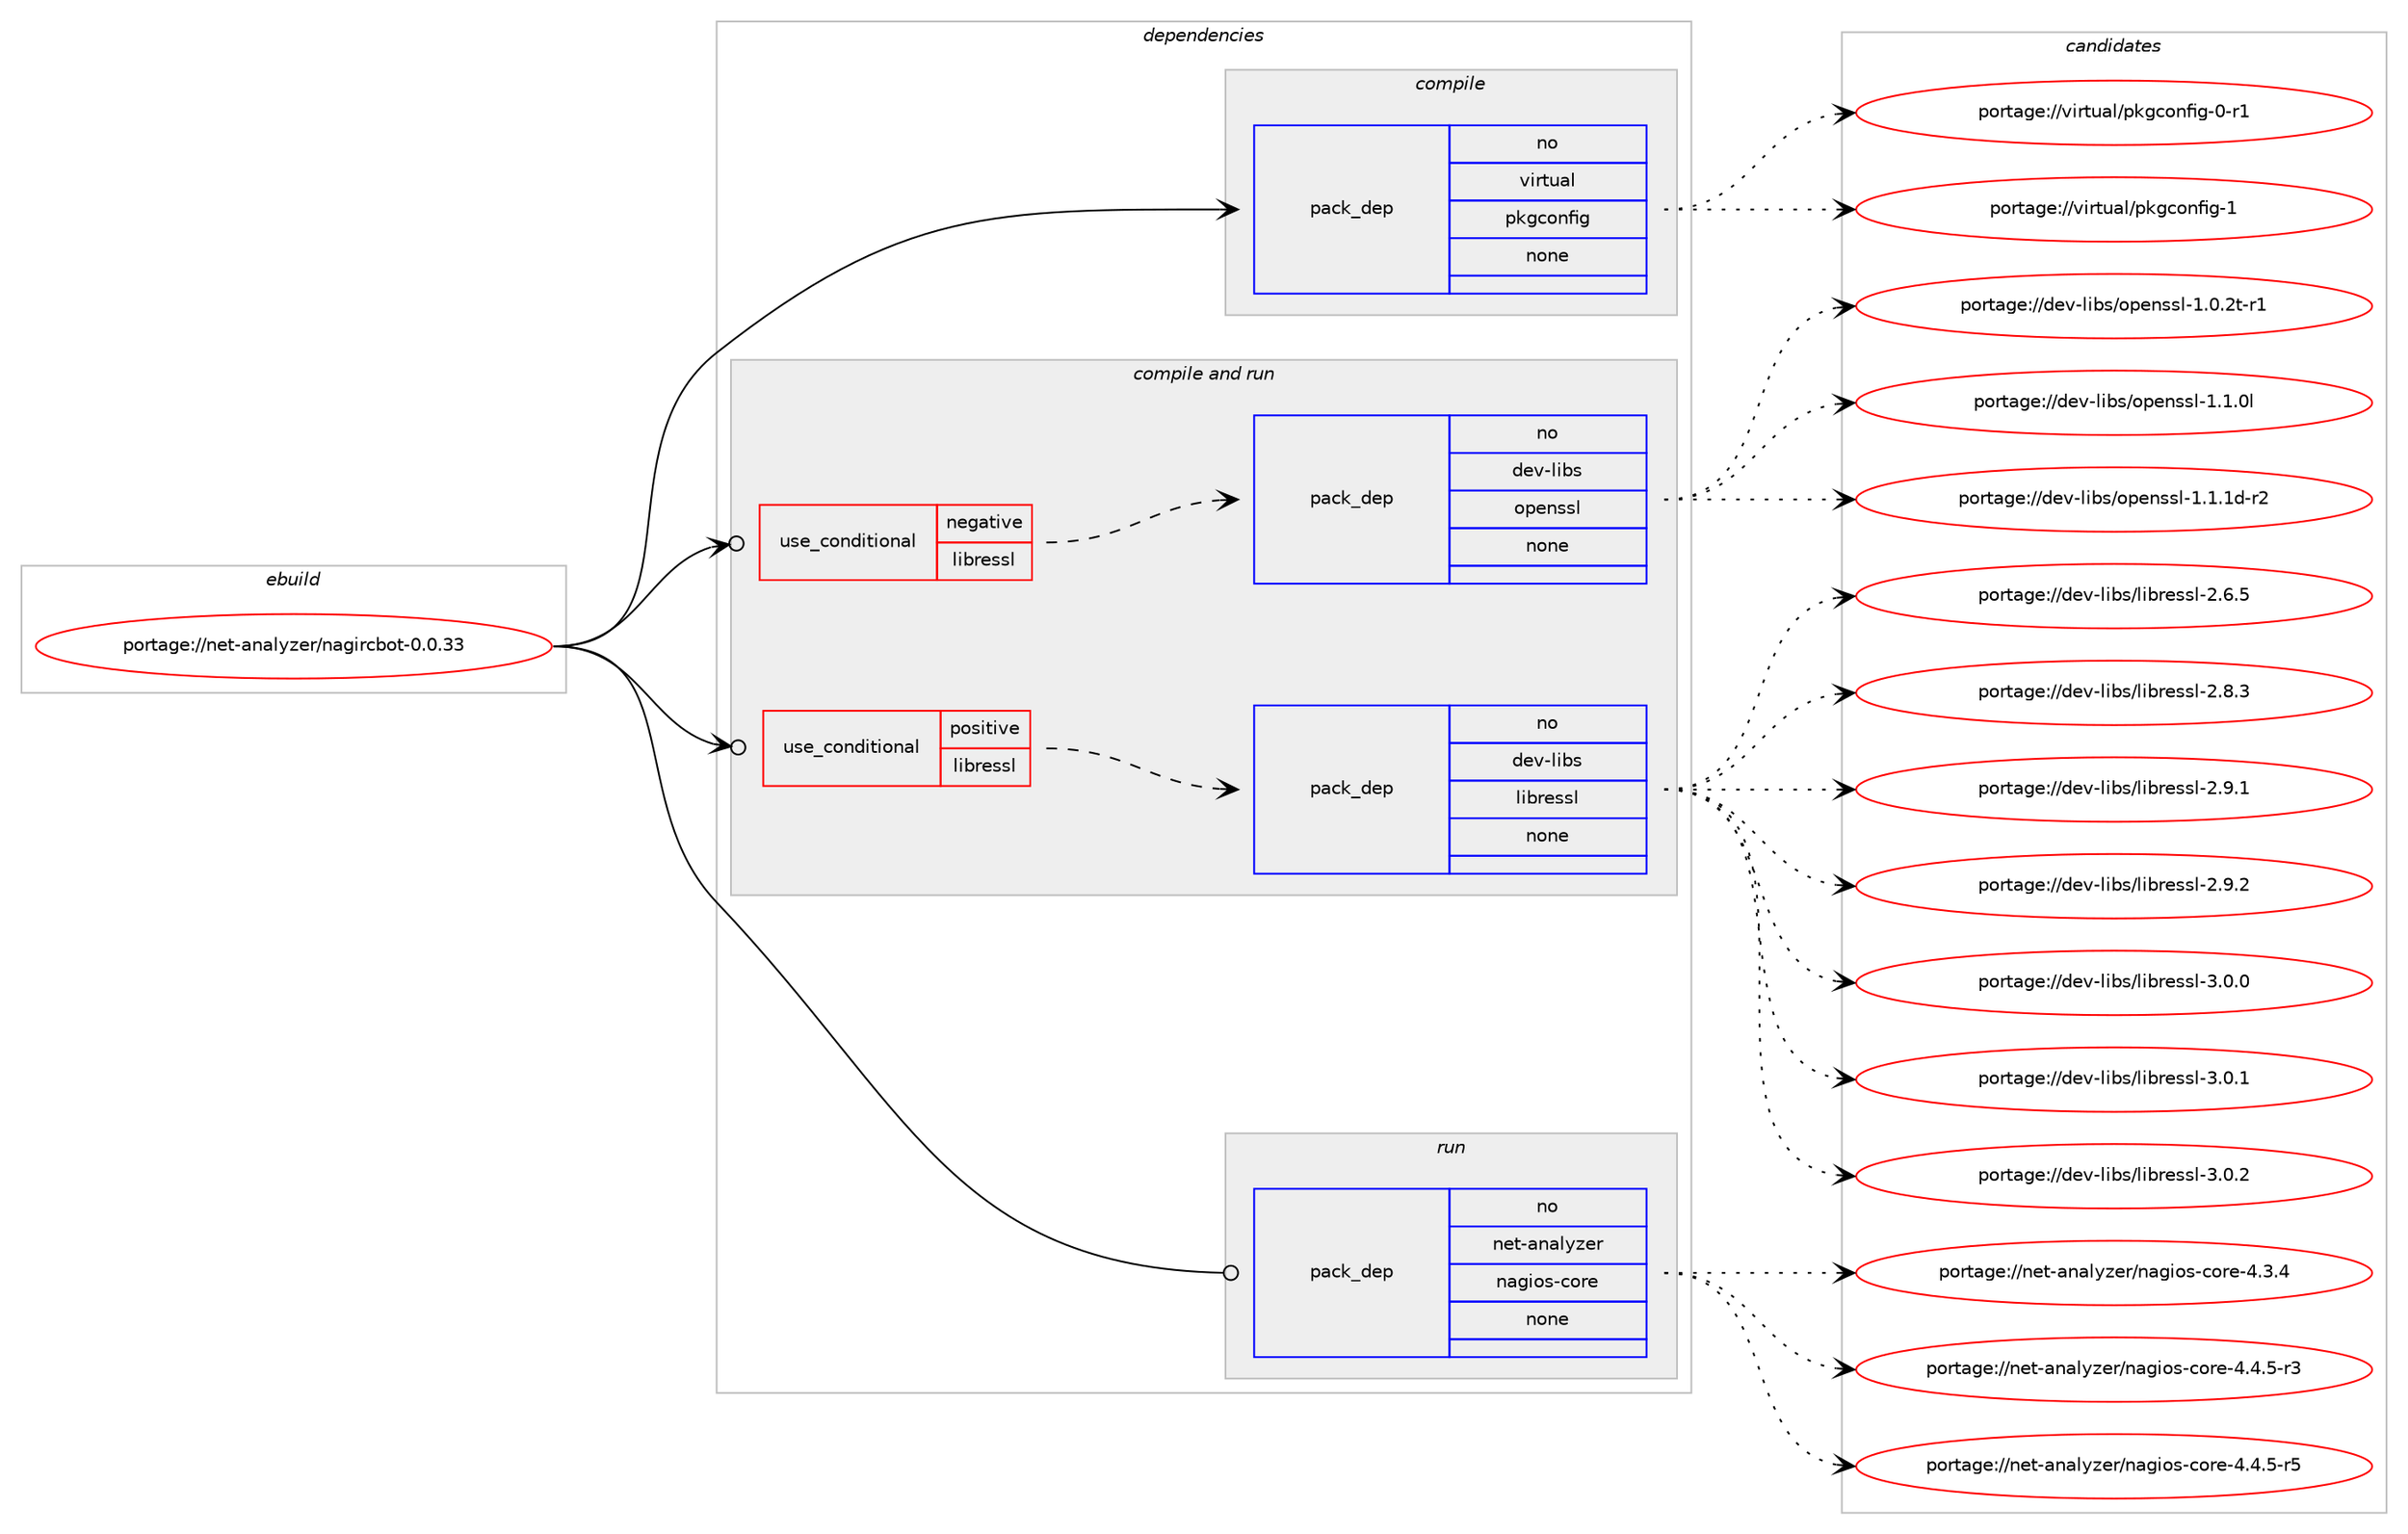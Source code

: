 digraph prolog {

# *************
# Graph options
# *************

newrank=true;
concentrate=true;
compound=true;
graph [rankdir=LR,fontname=Helvetica,fontsize=10,ranksep=1.5];#, ranksep=2.5, nodesep=0.2];
edge  [arrowhead=vee];
node  [fontname=Helvetica,fontsize=10];

# **********
# The ebuild
# **********

subgraph cluster_leftcol {
color=gray;
rank=same;
label=<<i>ebuild</i>>;
id [label="portage://net-analyzer/nagircbot-0.0.33", color=red, width=4, href="../net-analyzer/nagircbot-0.0.33.svg"];
}

# ****************
# The dependencies
# ****************

subgraph cluster_midcol {
color=gray;
label=<<i>dependencies</i>>;
subgraph cluster_compile {
fillcolor="#eeeeee";
style=filled;
label=<<i>compile</i>>;
subgraph pack254898 {
dependency347127 [label=<<TABLE BORDER="0" CELLBORDER="1" CELLSPACING="0" CELLPADDING="4" WIDTH="220"><TR><TD ROWSPAN="6" CELLPADDING="30">pack_dep</TD></TR><TR><TD WIDTH="110">no</TD></TR><TR><TD>virtual</TD></TR><TR><TD>pkgconfig</TD></TR><TR><TD>none</TD></TR><TR><TD></TD></TR></TABLE>>, shape=none, color=blue];
}
id:e -> dependency347127:w [weight=20,style="solid",arrowhead="vee"];
}
subgraph cluster_compileandrun {
fillcolor="#eeeeee";
style=filled;
label=<<i>compile and run</i>>;
subgraph cond86528 {
dependency347128 [label=<<TABLE BORDER="0" CELLBORDER="1" CELLSPACING="0" CELLPADDING="4"><TR><TD ROWSPAN="3" CELLPADDING="10">use_conditional</TD></TR><TR><TD>negative</TD></TR><TR><TD>libressl</TD></TR></TABLE>>, shape=none, color=red];
subgraph pack254899 {
dependency347129 [label=<<TABLE BORDER="0" CELLBORDER="1" CELLSPACING="0" CELLPADDING="4" WIDTH="220"><TR><TD ROWSPAN="6" CELLPADDING="30">pack_dep</TD></TR><TR><TD WIDTH="110">no</TD></TR><TR><TD>dev-libs</TD></TR><TR><TD>openssl</TD></TR><TR><TD>none</TD></TR><TR><TD></TD></TR></TABLE>>, shape=none, color=blue];
}
dependency347128:e -> dependency347129:w [weight=20,style="dashed",arrowhead="vee"];
}
id:e -> dependency347128:w [weight=20,style="solid",arrowhead="odotvee"];
subgraph cond86529 {
dependency347130 [label=<<TABLE BORDER="0" CELLBORDER="1" CELLSPACING="0" CELLPADDING="4"><TR><TD ROWSPAN="3" CELLPADDING="10">use_conditional</TD></TR><TR><TD>positive</TD></TR><TR><TD>libressl</TD></TR></TABLE>>, shape=none, color=red];
subgraph pack254900 {
dependency347131 [label=<<TABLE BORDER="0" CELLBORDER="1" CELLSPACING="0" CELLPADDING="4" WIDTH="220"><TR><TD ROWSPAN="6" CELLPADDING="30">pack_dep</TD></TR><TR><TD WIDTH="110">no</TD></TR><TR><TD>dev-libs</TD></TR><TR><TD>libressl</TD></TR><TR><TD>none</TD></TR><TR><TD></TD></TR></TABLE>>, shape=none, color=blue];
}
dependency347130:e -> dependency347131:w [weight=20,style="dashed",arrowhead="vee"];
}
id:e -> dependency347130:w [weight=20,style="solid",arrowhead="odotvee"];
}
subgraph cluster_run {
fillcolor="#eeeeee";
style=filled;
label=<<i>run</i>>;
subgraph pack254901 {
dependency347132 [label=<<TABLE BORDER="0" CELLBORDER="1" CELLSPACING="0" CELLPADDING="4" WIDTH="220"><TR><TD ROWSPAN="6" CELLPADDING="30">pack_dep</TD></TR><TR><TD WIDTH="110">no</TD></TR><TR><TD>net-analyzer</TD></TR><TR><TD>nagios-core</TD></TR><TR><TD>none</TD></TR><TR><TD></TD></TR></TABLE>>, shape=none, color=blue];
}
id:e -> dependency347132:w [weight=20,style="solid",arrowhead="odot"];
}
}

# **************
# The candidates
# **************

subgraph cluster_choices {
rank=same;
color=gray;
label=<<i>candidates</i>>;

subgraph choice254898 {
color=black;
nodesep=1;
choiceportage11810511411611797108471121071039911111010210510345484511449 [label="portage://virtual/pkgconfig-0-r1", color=red, width=4,href="../virtual/pkgconfig-0-r1.svg"];
choiceportage1181051141161179710847112107103991111101021051034549 [label="portage://virtual/pkgconfig-1", color=red, width=4,href="../virtual/pkgconfig-1.svg"];
dependency347127:e -> choiceportage11810511411611797108471121071039911111010210510345484511449:w [style=dotted,weight="100"];
dependency347127:e -> choiceportage1181051141161179710847112107103991111101021051034549:w [style=dotted,weight="100"];
}
subgraph choice254899 {
color=black;
nodesep=1;
choiceportage1001011184510810598115471111121011101151151084549464846501164511449 [label="portage://dev-libs/openssl-1.0.2t-r1", color=red, width=4,href="../dev-libs/openssl-1.0.2t-r1.svg"];
choiceportage100101118451081059811547111112101110115115108454946494648108 [label="portage://dev-libs/openssl-1.1.0l", color=red, width=4,href="../dev-libs/openssl-1.1.0l.svg"];
choiceportage1001011184510810598115471111121011101151151084549464946491004511450 [label="portage://dev-libs/openssl-1.1.1d-r2", color=red, width=4,href="../dev-libs/openssl-1.1.1d-r2.svg"];
dependency347129:e -> choiceportage1001011184510810598115471111121011101151151084549464846501164511449:w [style=dotted,weight="100"];
dependency347129:e -> choiceportage100101118451081059811547111112101110115115108454946494648108:w [style=dotted,weight="100"];
dependency347129:e -> choiceportage1001011184510810598115471111121011101151151084549464946491004511450:w [style=dotted,weight="100"];
}
subgraph choice254900 {
color=black;
nodesep=1;
choiceportage10010111845108105981154710810598114101115115108455046544653 [label="portage://dev-libs/libressl-2.6.5", color=red, width=4,href="../dev-libs/libressl-2.6.5.svg"];
choiceportage10010111845108105981154710810598114101115115108455046564651 [label="portage://dev-libs/libressl-2.8.3", color=red, width=4,href="../dev-libs/libressl-2.8.3.svg"];
choiceportage10010111845108105981154710810598114101115115108455046574649 [label="portage://dev-libs/libressl-2.9.1", color=red, width=4,href="../dev-libs/libressl-2.9.1.svg"];
choiceportage10010111845108105981154710810598114101115115108455046574650 [label="portage://dev-libs/libressl-2.9.2", color=red, width=4,href="../dev-libs/libressl-2.9.2.svg"];
choiceportage10010111845108105981154710810598114101115115108455146484648 [label="portage://dev-libs/libressl-3.0.0", color=red, width=4,href="../dev-libs/libressl-3.0.0.svg"];
choiceportage10010111845108105981154710810598114101115115108455146484649 [label="portage://dev-libs/libressl-3.0.1", color=red, width=4,href="../dev-libs/libressl-3.0.1.svg"];
choiceportage10010111845108105981154710810598114101115115108455146484650 [label="portage://dev-libs/libressl-3.0.2", color=red, width=4,href="../dev-libs/libressl-3.0.2.svg"];
dependency347131:e -> choiceportage10010111845108105981154710810598114101115115108455046544653:w [style=dotted,weight="100"];
dependency347131:e -> choiceportage10010111845108105981154710810598114101115115108455046564651:w [style=dotted,weight="100"];
dependency347131:e -> choiceportage10010111845108105981154710810598114101115115108455046574649:w [style=dotted,weight="100"];
dependency347131:e -> choiceportage10010111845108105981154710810598114101115115108455046574650:w [style=dotted,weight="100"];
dependency347131:e -> choiceportage10010111845108105981154710810598114101115115108455146484648:w [style=dotted,weight="100"];
dependency347131:e -> choiceportage10010111845108105981154710810598114101115115108455146484649:w [style=dotted,weight="100"];
dependency347131:e -> choiceportage10010111845108105981154710810598114101115115108455146484650:w [style=dotted,weight="100"];
}
subgraph choice254901 {
color=black;
nodesep=1;
choiceportage11010111645971109710812112210111447110971031051111154599111114101455246514652 [label="portage://net-analyzer/nagios-core-4.3.4", color=red, width=4,href="../net-analyzer/nagios-core-4.3.4.svg"];
choiceportage110101116459711097108121122101114471109710310511111545991111141014552465246534511451 [label="portage://net-analyzer/nagios-core-4.4.5-r3", color=red, width=4,href="../net-analyzer/nagios-core-4.4.5-r3.svg"];
choiceportage110101116459711097108121122101114471109710310511111545991111141014552465246534511453 [label="portage://net-analyzer/nagios-core-4.4.5-r5", color=red, width=4,href="../net-analyzer/nagios-core-4.4.5-r5.svg"];
dependency347132:e -> choiceportage11010111645971109710812112210111447110971031051111154599111114101455246514652:w [style=dotted,weight="100"];
dependency347132:e -> choiceportage110101116459711097108121122101114471109710310511111545991111141014552465246534511451:w [style=dotted,weight="100"];
dependency347132:e -> choiceportage110101116459711097108121122101114471109710310511111545991111141014552465246534511453:w [style=dotted,weight="100"];
}
}

}
